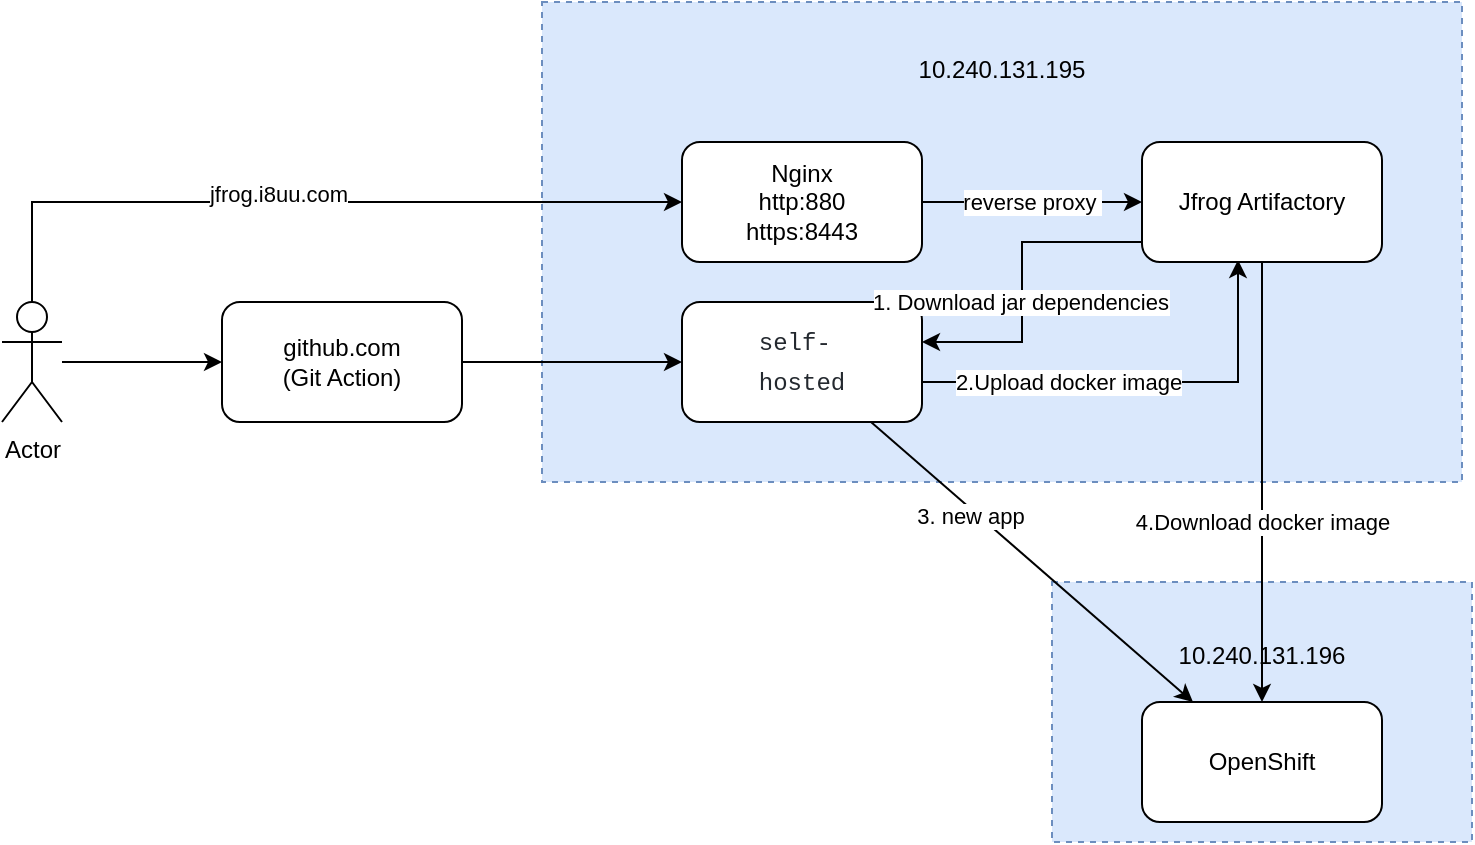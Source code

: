<mxfile version="18.1.3" type="github">
  <diagram id="k2VMT_UPC6N6cQDo78Fb" name="Page-1">
    <mxGraphModel dx="1422" dy="786" grid="1" gridSize="10" guides="1" tooltips="1" connect="1" arrows="1" fold="1" page="1" pageScale="1" pageWidth="827" pageHeight="1169" math="0" shadow="0">
      <root>
        <mxCell id="0" />
        <mxCell id="1" parent="0" />
        <mxCell id="c8VPz_tVHVszGVSgNp-8-7" value="10.240.131.196&lt;br&gt;&lt;br&gt;&lt;br&gt;&lt;br&gt;&lt;br&gt;" style="rounded=0;whiteSpace=wrap;html=1;dashed=1;fillColor=#dae8fc;strokeColor=#6c8ebf;" vertex="1" parent="1">
          <mxGeometry x="565" y="320" width="210" height="130" as="geometry" />
        </mxCell>
        <mxCell id="c8VPz_tVHVszGVSgNp-8-5" value="10.240.131.195&lt;br&gt;&lt;br&gt;&lt;br&gt;&lt;br&gt;&lt;br&gt;&lt;br&gt;&lt;br&gt;&lt;br&gt;&lt;br&gt;&lt;br&gt;&lt;br&gt;&lt;br&gt;&lt;br&gt;" style="rounded=0;whiteSpace=wrap;html=1;dashed=1;fillColor=#dae8fc;strokeColor=#6c8ebf;" vertex="1" parent="1">
          <mxGeometry x="310" y="30" width="460" height="240" as="geometry" />
        </mxCell>
        <mxCell id="c8VPz_tVHVszGVSgNp-8-24" style="edgeStyle=orthogonalEdgeStyle;rounded=0;orthogonalLoop=1;jettySize=auto;html=1;entryX=0.4;entryY=0.983;entryDx=0;entryDy=0;entryPerimeter=0;" edge="1" parent="1" source="jDF254P2nWyJRFw_iBVI-2" target="c8VPz_tVHVszGVSgNp-8-2">
          <mxGeometry relative="1" as="geometry">
            <Array as="points">
              <mxPoint x="658" y="220" />
            </Array>
          </mxGeometry>
        </mxCell>
        <mxCell id="c8VPz_tVHVszGVSgNp-8-26" value="2.Upload docker image" style="edgeLabel;html=1;align=center;verticalAlign=middle;resizable=0;points=[];" vertex="1" connectable="0" parent="c8VPz_tVHVszGVSgNp-8-24">
          <mxGeometry x="-0.512" y="-2" relative="1" as="geometry">
            <mxPoint x="19" y="-2" as="offset" />
          </mxGeometry>
        </mxCell>
        <mxCell id="jDF254P2nWyJRFw_iBVI-2" value="&lt;table style=&quot;border-spacing: 0px; border-collapse: collapse; tab-size: 8; color: rgb(36, 41, 47); font-family: -apple-system, BlinkMacSystemFont, &amp;quot;Segoe UI&amp;quot;, Helvetica, Arial, sans-serif, &amp;quot;Apple Color Emoji&amp;quot;, &amp;quot;Segoe UI Emoji&amp;quot;; font-size: 14px; text-align: start; background-color: rgb(255, 255, 255);&quot; data-tagsearch-path=&quot;.github/workflows/WithPrivateServerCICD.yml&quot; data-tagsearch-lang=&quot;YAML&quot; data-paste-markdown-skip=&quot;&quot; data-tab-size=&quot;8&quot; class=&quot;highlight tab-size js-file-line-container js-code-nav-container js-tagsearch-file&quot;&gt;&lt;tbody style=&quot;box-sizing: border-box;&quot;&gt;&lt;tr style=&quot;box-sizing: border-box;&quot;&gt;&lt;/tr&gt;&lt;tr style=&quot;box-sizing: border-box; background-color: transparent;&quot;&gt;&lt;td style=&quot;box-sizing: border-box; padding: 0px 10px; position: relative; line-height: 20px; vertical-align: top; overflow: visible; font-family: ui-monospace, SFMono-Regular, &amp;quot;SF Mono&amp;quot;, Menlo, Consolas, &amp;quot;Liberation Mono&amp;quot;, monospace; font-size: 12px; color: var(--color-fg-default); overflow-wrap: normal;&quot; class=&quot;blob-code blob-code-inner js-file-line&quot; id=&quot;LC12&quot;&gt;&lt;span style=&quot;box-sizing: border-box; color: var(--color-prettylights-syntax-string);&quot; class=&quot;pl-s&quot;&gt;self-hosted&lt;/span&gt;&lt;/td&gt;&lt;/tr&gt;&lt;tr style=&quot;box-sizing: border-box;&quot;&gt;&lt;td style=&quot;box-sizing: border-box; padding: 0px 10px; position: relative; width: 50px; min-width: 50px; font-family: ui-monospace, SFMono-Regular, &amp;quot;SF Mono&amp;quot;, Menlo, Consolas, &amp;quot;Liberation Mono&amp;quot;, monospace; font-size: 12px; line-height: 20px; color: var(--color-fg-subtle); text-align: right; vertical-align: top; cursor: pointer; user-select: none;&quot; data-line-number=&quot;13&quot; class=&quot;blob-num js-line-number js-code-nav-line-number js-blob-rnum&quot; id=&quot;L13&quot;&gt;&lt;/td&gt;&lt;/tr&gt;&lt;/tbody&gt;&lt;/table&gt;" style="rounded=1;whiteSpace=wrap;html=1;" parent="1" vertex="1">
          <mxGeometry x="380" y="180" width="120" height="60" as="geometry" />
        </mxCell>
        <mxCell id="c8VPz_tVHVszGVSgNp-8-9" style="edgeStyle=orthogonalEdgeStyle;rounded=0;orthogonalLoop=1;jettySize=auto;html=1;" edge="1" parent="1" source="jDF254P2nWyJRFw_iBVI-3" target="jDF254P2nWyJRFw_iBVI-5">
          <mxGeometry relative="1" as="geometry" />
        </mxCell>
        <mxCell id="c8VPz_tVHVszGVSgNp-8-12" style="edgeStyle=orthogonalEdgeStyle;rounded=0;orthogonalLoop=1;jettySize=auto;html=1;entryX=0;entryY=0.5;entryDx=0;entryDy=0;" edge="1" parent="1" source="jDF254P2nWyJRFw_iBVI-3" target="c8VPz_tVHVszGVSgNp-8-4">
          <mxGeometry relative="1" as="geometry">
            <Array as="points">
              <mxPoint x="55" y="130" />
            </Array>
          </mxGeometry>
        </mxCell>
        <mxCell id="c8VPz_tVHVszGVSgNp-8-13" value="jfrog.i8uu.com" style="edgeLabel;html=1;align=center;verticalAlign=middle;resizable=0;points=[];" vertex="1" connectable="0" parent="c8VPz_tVHVszGVSgNp-8-12">
          <mxGeometry x="-0.077" y="4" relative="1" as="geometry">
            <mxPoint as="offset" />
          </mxGeometry>
        </mxCell>
        <mxCell id="jDF254P2nWyJRFw_iBVI-3" value="Actor" style="shape=umlActor;verticalLabelPosition=bottom;verticalAlign=top;html=1;outlineConnect=0;" parent="1" vertex="1">
          <mxGeometry x="40" y="180" width="30" height="60" as="geometry" />
        </mxCell>
        <mxCell id="c8VPz_tVHVszGVSgNp-8-1" style="edgeStyle=orthogonalEdgeStyle;rounded=0;orthogonalLoop=1;jettySize=auto;html=1;" edge="1" parent="1" source="jDF254P2nWyJRFw_iBVI-5" target="jDF254P2nWyJRFw_iBVI-2">
          <mxGeometry relative="1" as="geometry" />
        </mxCell>
        <mxCell id="jDF254P2nWyJRFw_iBVI-5" value="github.com&lt;br&gt;(Git Action)" style="rounded=1;whiteSpace=wrap;html=1;" parent="1" vertex="1">
          <mxGeometry x="150" y="180" width="120" height="60" as="geometry" />
        </mxCell>
        <mxCell id="c8VPz_tVHVszGVSgNp-8-22" style="edgeStyle=orthogonalEdgeStyle;rounded=0;orthogonalLoop=1;jettySize=auto;html=1;" edge="1" parent="1" source="c8VPz_tVHVszGVSgNp-8-2" target="jDF254P2nWyJRFw_iBVI-2">
          <mxGeometry relative="1" as="geometry">
            <Array as="points">
              <mxPoint x="550" y="150" />
              <mxPoint x="550" y="200" />
            </Array>
          </mxGeometry>
        </mxCell>
        <mxCell id="c8VPz_tVHVszGVSgNp-8-23" value="1. Download jar dependencies" style="edgeLabel;html=1;align=center;verticalAlign=middle;resizable=0;points=[];" vertex="1" connectable="0" parent="c8VPz_tVHVszGVSgNp-8-22">
          <mxGeometry x="0.347" y="-1" relative="1" as="geometry">
            <mxPoint y="-18" as="offset" />
          </mxGeometry>
        </mxCell>
        <mxCell id="c8VPz_tVHVszGVSgNp-8-2" value="Jfrog Artifactory" style="rounded=1;whiteSpace=wrap;html=1;" vertex="1" parent="1">
          <mxGeometry x="610" y="100" width="120" height="60" as="geometry" />
        </mxCell>
        <mxCell id="c8VPz_tVHVszGVSgNp-8-3" value="OpenShift" style="rounded=1;whiteSpace=wrap;html=1;" vertex="1" parent="1">
          <mxGeometry x="610" y="380" width="120" height="60" as="geometry" />
        </mxCell>
        <mxCell id="c8VPz_tVHVszGVSgNp-8-8" style="edgeStyle=orthogonalEdgeStyle;rounded=0;orthogonalLoop=1;jettySize=auto;html=1;" edge="1" parent="1" source="c8VPz_tVHVszGVSgNp-8-4" target="c8VPz_tVHVszGVSgNp-8-2">
          <mxGeometry relative="1" as="geometry" />
        </mxCell>
        <mxCell id="c8VPz_tVHVszGVSgNp-8-29" value="reverse proxy&amp;nbsp;" style="edgeLabel;html=1;align=center;verticalAlign=middle;resizable=0;points=[];" vertex="1" connectable="0" parent="c8VPz_tVHVszGVSgNp-8-8">
          <mxGeometry x="-0.218" y="1" relative="1" as="geometry">
            <mxPoint x="12" y="1" as="offset" />
          </mxGeometry>
        </mxCell>
        <mxCell id="c8VPz_tVHVszGVSgNp-8-4" value="Nginx&lt;br&gt;http:880&lt;br&gt;https:8443" style="rounded=1;whiteSpace=wrap;html=1;" vertex="1" parent="1">
          <mxGeometry x="380" y="100" width="120" height="60" as="geometry" />
        </mxCell>
        <mxCell id="c8VPz_tVHVszGVSgNp-8-17" value="" style="endArrow=classic;html=1;rounded=0;" edge="1" parent="1" source="jDF254P2nWyJRFw_iBVI-2" target="c8VPz_tVHVszGVSgNp-8-3">
          <mxGeometry width="50" height="50" relative="1" as="geometry">
            <mxPoint x="450" y="370" as="sourcePoint" />
            <mxPoint x="500" y="320" as="targetPoint" />
          </mxGeometry>
        </mxCell>
        <mxCell id="c8VPz_tVHVszGVSgNp-8-18" value="3. new app" style="edgeLabel;html=1;align=center;verticalAlign=middle;resizable=0;points=[];" vertex="1" connectable="0" parent="c8VPz_tVHVszGVSgNp-8-17">
          <mxGeometry x="-0.359" y="-3" relative="1" as="geometry">
            <mxPoint as="offset" />
          </mxGeometry>
        </mxCell>
        <mxCell id="c8VPz_tVHVszGVSgNp-8-19" value="" style="endArrow=classic;html=1;rounded=0;exitX=0.5;exitY=1;exitDx=0;exitDy=0;" edge="1" parent="1" source="c8VPz_tVHVszGVSgNp-8-2" target="c8VPz_tVHVszGVSgNp-8-3">
          <mxGeometry width="50" height="50" relative="1" as="geometry">
            <mxPoint x="390" y="220" as="sourcePoint" />
            <mxPoint x="440" y="170" as="targetPoint" />
          </mxGeometry>
        </mxCell>
        <mxCell id="c8VPz_tVHVszGVSgNp-8-27" value="4.Download docker image" style="edgeLabel;html=1;align=center;verticalAlign=middle;resizable=0;points=[];" vertex="1" connectable="0" parent="c8VPz_tVHVszGVSgNp-8-19">
          <mxGeometry x="-0.236" relative="1" as="geometry">
            <mxPoint y="46" as="offset" />
          </mxGeometry>
        </mxCell>
      </root>
    </mxGraphModel>
  </diagram>
</mxfile>
